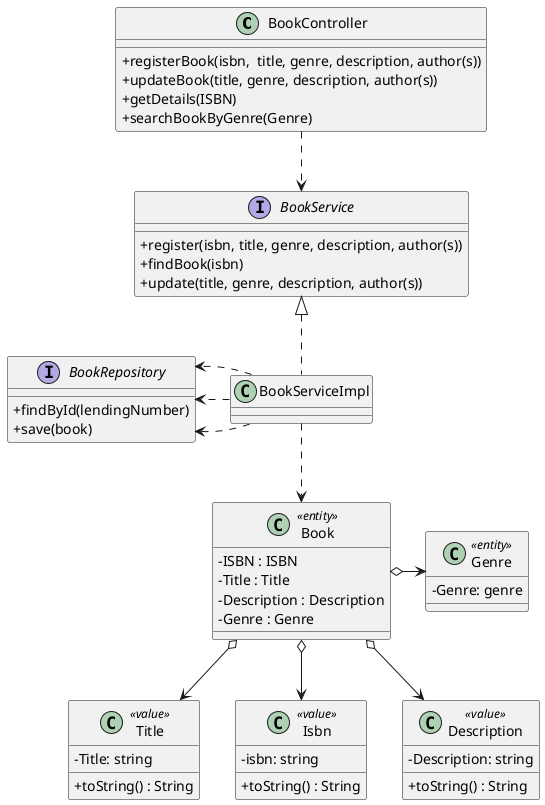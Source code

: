@startuml

'hide circle
skinparam classAttributeIconSize 0

class BookController {
    + registerBook(isbn,  title, genre, description, author(s))
    + updateBook(title, genre, description, author(s))
    + getDetails(ISBN)
    + searchBookByGenre(Genre)
}

interface BookRepository {
    + findById(lendingNumber)
    + save(book)
}

interface BookService {
    + register(isbn, title, genre, description, author(s))
    + findBook(isbn)
    + update(title, genre, description, author(s))
}

class BookServiceImpl implements BookService{
}

class Book <<entity>>{
    - ISBN : ISBN
    - Title : Title
    - Description : Description
    - Genre : Genre
}

class Title <<value>>{
    - Title: string
    + toString() : String
}

class Isbn <<value>>{
    - isbn: string
    + toString() : String
}

class Description <<value>>{
    - Description: string
    + toString() : String
}

class Genre <<entity>>{
   - Genre: genre
}

Book o--> Isbn
Book o--> Title
Book o--> Description
Book o-> Genre

BookServiceImpl ..> Book

BookController ..> BookService
BookServiceImpl .left.> BookRepository
BookServiceImpl ..> BookRepository
BookServiceImpl .right.> BookRepository

@enduml